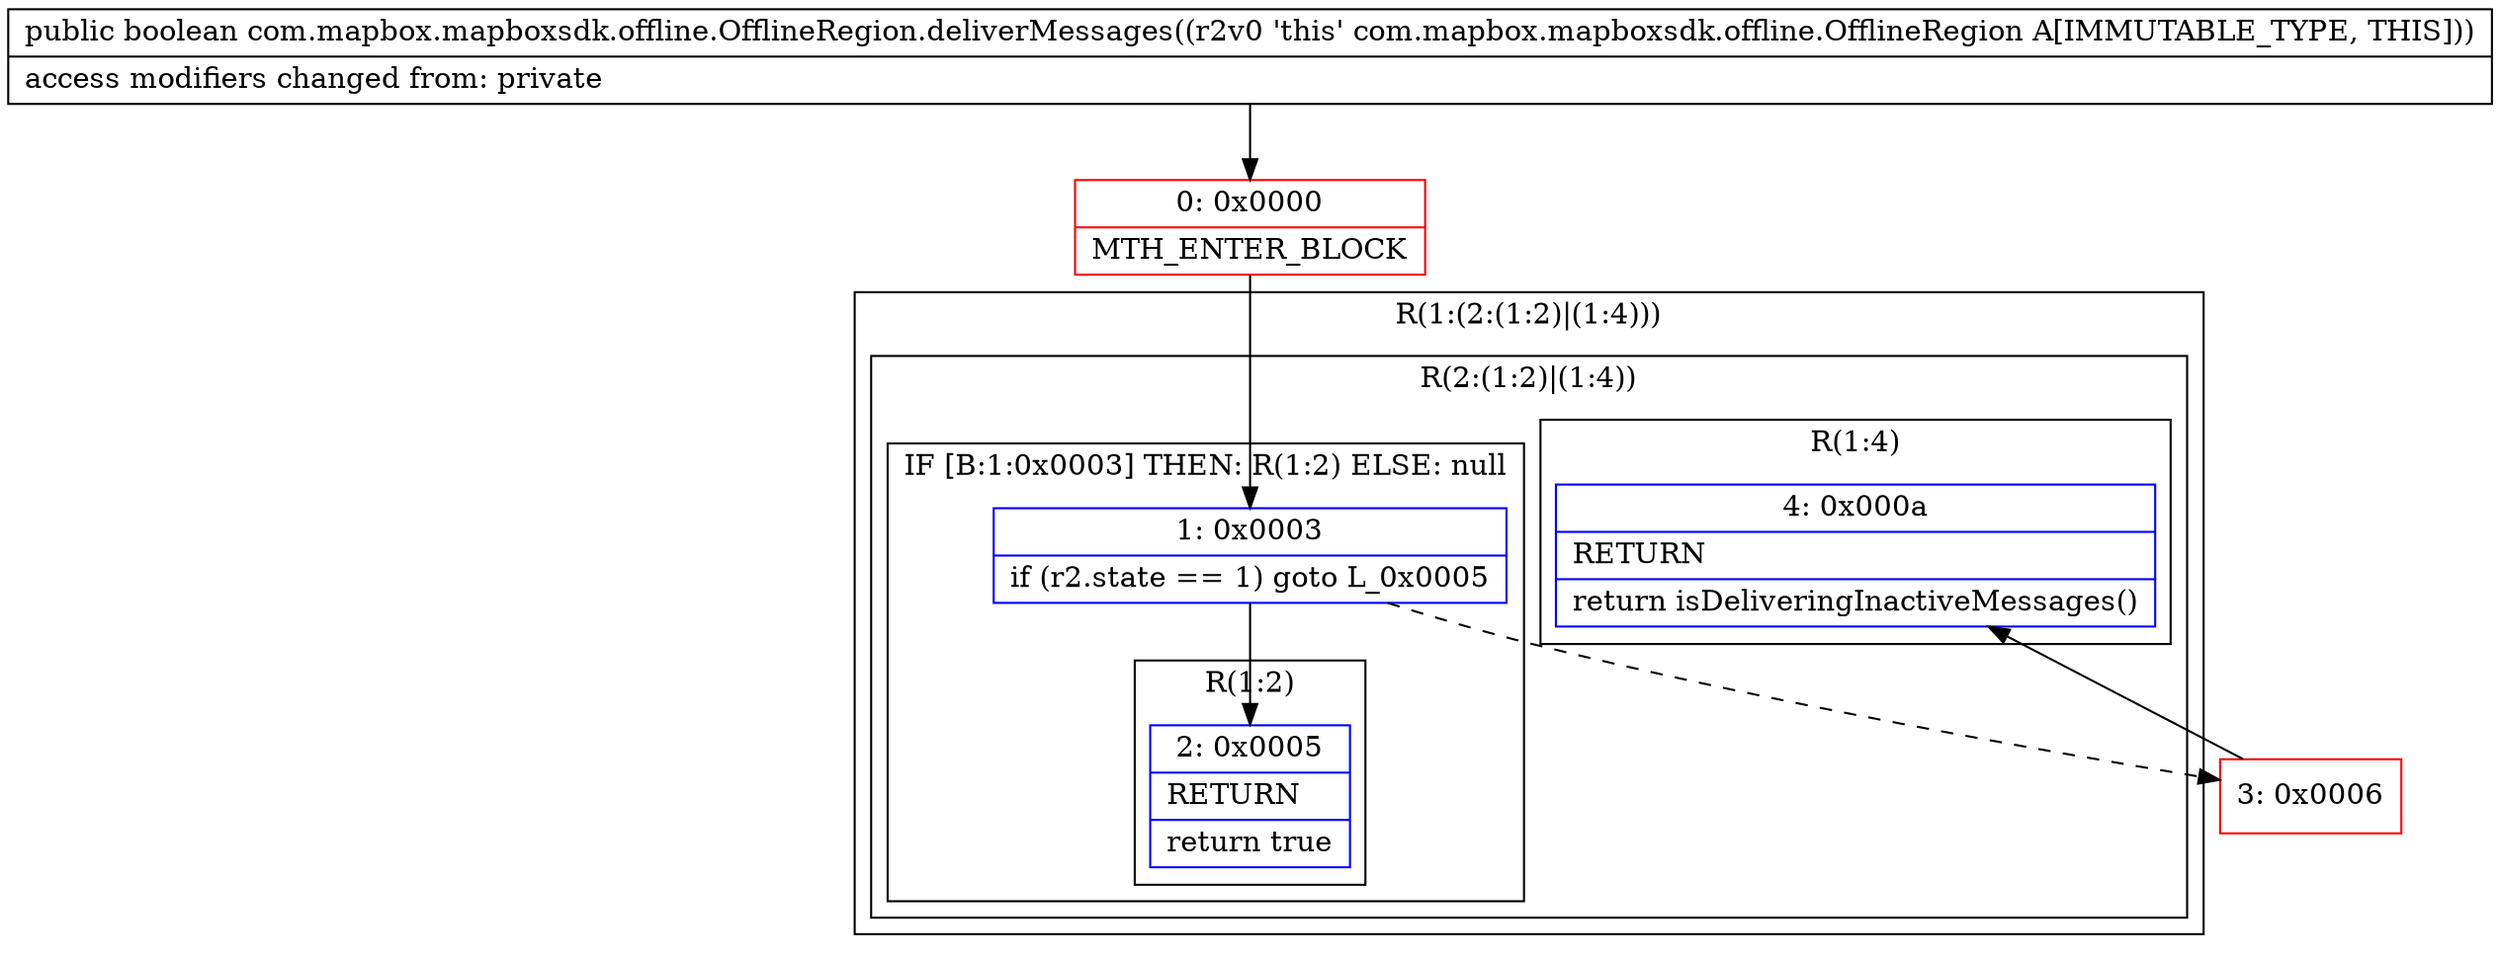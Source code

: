 digraph "CFG forcom.mapbox.mapboxsdk.offline.OfflineRegion.deliverMessages()Z" {
subgraph cluster_Region_2087203056 {
label = "R(1:(2:(1:2)|(1:4)))";
node [shape=record,color=blue];
subgraph cluster_Region_446379985 {
label = "R(2:(1:2)|(1:4))";
node [shape=record,color=blue];
subgraph cluster_IfRegion_371093584 {
label = "IF [B:1:0x0003] THEN: R(1:2) ELSE: null";
node [shape=record,color=blue];
Node_1 [shape=record,label="{1\:\ 0x0003|if (r2.state == 1) goto L_0x0005\l}"];
subgraph cluster_Region_314386951 {
label = "R(1:2)";
node [shape=record,color=blue];
Node_2 [shape=record,label="{2\:\ 0x0005|RETURN\l|return true\l}"];
}
}
subgraph cluster_Region_795834128 {
label = "R(1:4)";
node [shape=record,color=blue];
Node_4 [shape=record,label="{4\:\ 0x000a|RETURN\l|return isDeliveringInactiveMessages()\l}"];
}
}
}
Node_0 [shape=record,color=red,label="{0\:\ 0x0000|MTH_ENTER_BLOCK\l}"];
Node_3 [shape=record,color=red,label="{3\:\ 0x0006}"];
MethodNode[shape=record,label="{public boolean com.mapbox.mapboxsdk.offline.OfflineRegion.deliverMessages((r2v0 'this' com.mapbox.mapboxsdk.offline.OfflineRegion A[IMMUTABLE_TYPE, THIS]))  | access modifiers changed from: private\l}"];
MethodNode -> Node_0;
Node_1 -> Node_2;
Node_1 -> Node_3[style=dashed];
Node_0 -> Node_1;
Node_3 -> Node_4;
}

